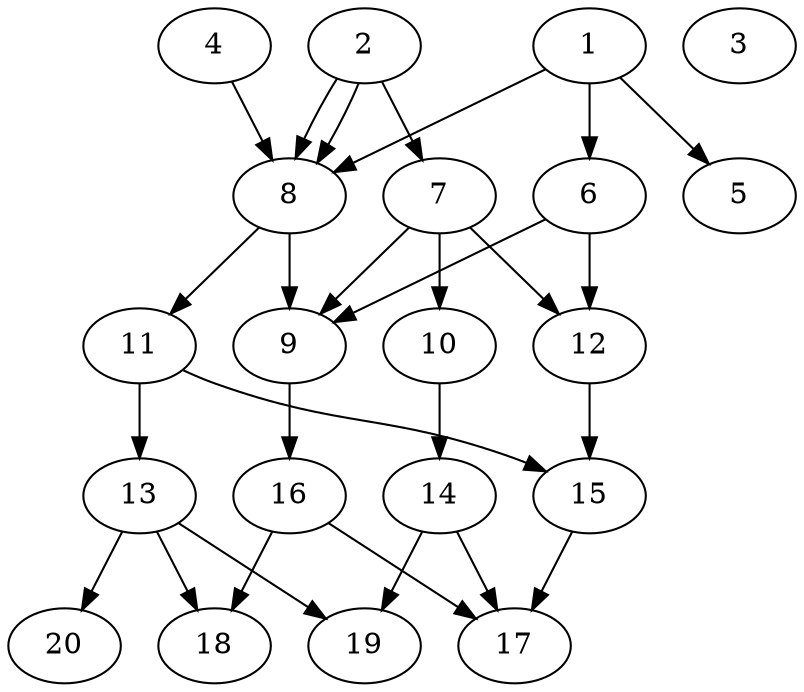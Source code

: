 // DAG automatically generated by daggen at Tue Jul 23 14:31:37 2019
// ./daggen --dot -n 20 --ccr 0.3 --fat 0.5 --regular 0.5 --density 0.8 --mindata 5242880 --maxdata 52428800 
digraph G {
  1 [size="173438293", alpha="0.06", expect_size="52031488"] 
  1 -> 5 [size ="52031488"]
  1 -> 6 [size ="52031488"]
  1 -> 8 [size ="52031488"]
  2 [size="20486827", alpha="0.18", expect_size="6146048"] 
  2 -> 7 [size ="6146048"]
  2 -> 8 [size ="6146048"]
  2 -> 8 [size ="6146048"]
  3 [size="172769280", alpha="0.14", expect_size="51830784"] 
  4 [size="81360213", alpha="0.16", expect_size="24408064"] 
  4 -> 8 [size ="24408064"]
  5 [size="77666987", alpha="0.07", expect_size="23300096"] 
  6 [size="52275200", alpha="0.15", expect_size="15682560"] 
  6 -> 9 [size ="15682560"]
  6 -> 12 [size ="15682560"]
  7 [size="19374080", alpha="0.11", expect_size="5812224"] 
  7 -> 9 [size ="5812224"]
  7 -> 10 [size ="5812224"]
  7 -> 12 [size ="5812224"]
  8 [size="54964907", alpha="0.10", expect_size="16489472"] 
  8 -> 9 [size ="16489472"]
  8 -> 11 [size ="16489472"]
  9 [size="161324373", alpha="0.04", expect_size="48397312"] 
  9 -> 16 [size ="48397312"]
  10 [size="87719253", alpha="0.16", expect_size="26315776"] 
  10 -> 14 [size ="26315776"]
  11 [size="43991040", alpha="0.20", expect_size="13197312"] 
  11 -> 13 [size ="13197312"]
  11 -> 15 [size ="13197312"]
  12 [size="94163627", alpha="0.13", expect_size="28249088"] 
  12 -> 15 [size ="28249088"]
  13 [size="76359680", alpha="0.11", expect_size="22907904"] 
  13 -> 18 [size ="22907904"]
  13 -> 19 [size ="22907904"]
  13 -> 20 [size ="22907904"]
  14 [size="27238400", alpha="0.04", expect_size="8171520"] 
  14 -> 17 [size ="8171520"]
  14 -> 19 [size ="8171520"]
  15 [size="154255360", alpha="0.07", expect_size="46276608"] 
  15 -> 17 [size ="46276608"]
  16 [size="53353813", alpha="0.03", expect_size="16006144"] 
  16 -> 17 [size ="16006144"]
  16 -> 18 [size ="16006144"]
  17 [size="173445120", alpha="0.05", expect_size="52033536"] 
  18 [size="105939627", alpha="0.05", expect_size="31781888"] 
  19 [size="25077760", alpha="0.01", expect_size="7523328"] 
  20 [size="59149653", alpha="0.09", expect_size="17744896"] 
}
